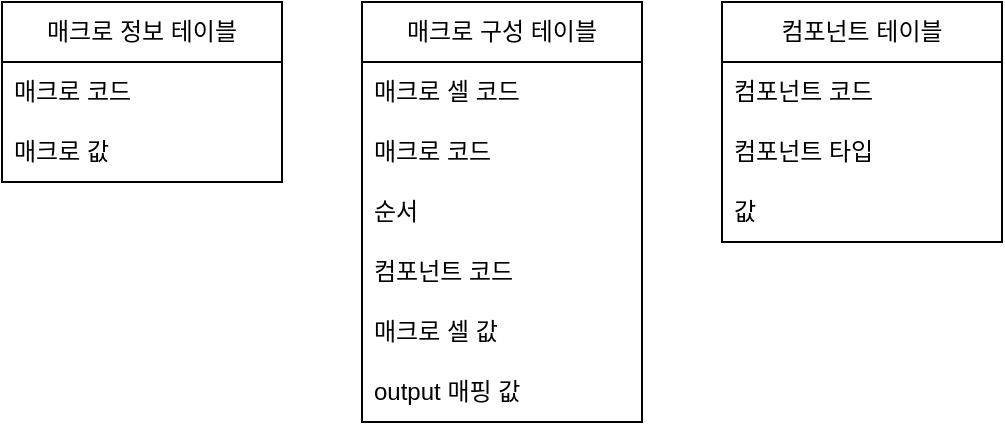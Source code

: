 <mxfile version="26.2.4">
  <diagram id="C5RBs43oDa-KdzZeNtuy" name="Page-1">
    <mxGraphModel dx="985" dy="514" grid="1" gridSize="10" guides="1" tooltips="1" connect="1" arrows="1" fold="1" page="1" pageScale="1" pageWidth="827" pageHeight="1169" math="0" shadow="0">
      <root>
        <mxCell id="WIyWlLk6GJQsqaUBKTNV-0" />
        <mxCell id="WIyWlLk6GJQsqaUBKTNV-1" parent="WIyWlLk6GJQsqaUBKTNV-0" />
        <mxCell id="njgZmpXWB_A1ikyTaI25-2" value="매크로 정보 테이블" style="swimlane;fontStyle=0;childLayout=stackLayout;horizontal=1;startSize=30;horizontalStack=0;resizeParent=1;resizeParentMax=0;resizeLast=0;collapsible=1;marginBottom=0;whiteSpace=wrap;html=1;" vertex="1" parent="WIyWlLk6GJQsqaUBKTNV-1">
          <mxGeometry x="80" y="160" width="140" height="90" as="geometry" />
        </mxCell>
        <mxCell id="njgZmpXWB_A1ikyTaI25-3" value="매크로 코드" style="text;strokeColor=none;fillColor=none;align=left;verticalAlign=middle;spacingLeft=4;spacingRight=4;overflow=hidden;points=[[0,0.5],[1,0.5]];portConstraint=eastwest;rotatable=0;whiteSpace=wrap;html=1;" vertex="1" parent="njgZmpXWB_A1ikyTaI25-2">
          <mxGeometry y="30" width="140" height="30" as="geometry" />
        </mxCell>
        <mxCell id="njgZmpXWB_A1ikyTaI25-4" value="매크로 값" style="text;strokeColor=none;fillColor=none;align=left;verticalAlign=middle;spacingLeft=4;spacingRight=4;overflow=hidden;points=[[0,0.5],[1,0.5]];portConstraint=eastwest;rotatable=0;whiteSpace=wrap;html=1;" vertex="1" parent="njgZmpXWB_A1ikyTaI25-2">
          <mxGeometry y="60" width="140" height="30" as="geometry" />
        </mxCell>
        <mxCell id="njgZmpXWB_A1ikyTaI25-6" value="매크로 구성 테이블" style="swimlane;fontStyle=0;childLayout=stackLayout;horizontal=1;startSize=30;horizontalStack=0;resizeParent=1;resizeParentMax=0;resizeLast=0;collapsible=1;marginBottom=0;whiteSpace=wrap;html=1;" vertex="1" parent="WIyWlLk6GJQsqaUBKTNV-1">
          <mxGeometry x="260" y="160" width="140" height="210" as="geometry" />
        </mxCell>
        <mxCell id="njgZmpXWB_A1ikyTaI25-7" value="매크로 셀 코드" style="text;strokeColor=none;fillColor=none;align=left;verticalAlign=middle;spacingLeft=4;spacingRight=4;overflow=hidden;points=[[0,0.5],[1,0.5]];portConstraint=eastwest;rotatable=0;whiteSpace=wrap;html=1;" vertex="1" parent="njgZmpXWB_A1ikyTaI25-6">
          <mxGeometry y="30" width="140" height="30" as="geometry" />
        </mxCell>
        <mxCell id="njgZmpXWB_A1ikyTaI25-8" value="매크로 코드" style="text;strokeColor=none;fillColor=none;align=left;verticalAlign=middle;spacingLeft=4;spacingRight=4;overflow=hidden;points=[[0,0.5],[1,0.5]];portConstraint=eastwest;rotatable=0;whiteSpace=wrap;html=1;" vertex="1" parent="njgZmpXWB_A1ikyTaI25-6">
          <mxGeometry y="60" width="140" height="30" as="geometry" />
        </mxCell>
        <mxCell id="njgZmpXWB_A1ikyTaI25-9" value="순서" style="text;strokeColor=none;fillColor=none;align=left;verticalAlign=middle;spacingLeft=4;spacingRight=4;overflow=hidden;points=[[0,0.5],[1,0.5]];portConstraint=eastwest;rotatable=0;whiteSpace=wrap;html=1;" vertex="1" parent="njgZmpXWB_A1ikyTaI25-6">
          <mxGeometry y="90" width="140" height="30" as="geometry" />
        </mxCell>
        <mxCell id="njgZmpXWB_A1ikyTaI25-10" value="컴포넌트 코드" style="text;strokeColor=none;fillColor=none;align=left;verticalAlign=middle;spacingLeft=4;spacingRight=4;overflow=hidden;points=[[0,0.5],[1,0.5]];portConstraint=eastwest;rotatable=0;whiteSpace=wrap;html=1;" vertex="1" parent="njgZmpXWB_A1ikyTaI25-6">
          <mxGeometry y="120" width="140" height="30" as="geometry" />
        </mxCell>
        <mxCell id="njgZmpXWB_A1ikyTaI25-11" value="매크로 셀 값" style="text;strokeColor=none;fillColor=none;align=left;verticalAlign=middle;spacingLeft=4;spacingRight=4;overflow=hidden;points=[[0,0.5],[1,0.5]];portConstraint=eastwest;rotatable=0;whiteSpace=wrap;html=1;" vertex="1" parent="njgZmpXWB_A1ikyTaI25-6">
          <mxGeometry y="150" width="140" height="30" as="geometry" />
        </mxCell>
        <mxCell id="njgZmpXWB_A1ikyTaI25-12" value="output 매핑 값" style="text;strokeColor=none;fillColor=none;align=left;verticalAlign=middle;spacingLeft=4;spacingRight=4;overflow=hidden;points=[[0,0.5],[1,0.5]];portConstraint=eastwest;rotatable=0;whiteSpace=wrap;html=1;" vertex="1" parent="njgZmpXWB_A1ikyTaI25-6">
          <mxGeometry y="180" width="140" height="30" as="geometry" />
        </mxCell>
        <mxCell id="njgZmpXWB_A1ikyTaI25-13" value="컴포넌트 테이블" style="swimlane;fontStyle=0;childLayout=stackLayout;horizontal=1;startSize=30;horizontalStack=0;resizeParent=1;resizeParentMax=0;resizeLast=0;collapsible=1;marginBottom=0;whiteSpace=wrap;html=1;" vertex="1" parent="WIyWlLk6GJQsqaUBKTNV-1">
          <mxGeometry x="440" y="160" width="140" height="120" as="geometry" />
        </mxCell>
        <mxCell id="njgZmpXWB_A1ikyTaI25-14" value="컴포넌트 코드" style="text;strokeColor=none;fillColor=none;align=left;verticalAlign=middle;spacingLeft=4;spacingRight=4;overflow=hidden;points=[[0,0.5],[1,0.5]];portConstraint=eastwest;rotatable=0;whiteSpace=wrap;html=1;" vertex="1" parent="njgZmpXWB_A1ikyTaI25-13">
          <mxGeometry y="30" width="140" height="30" as="geometry" />
        </mxCell>
        <mxCell id="njgZmpXWB_A1ikyTaI25-15" value="컴포넌트 타입" style="text;strokeColor=none;fillColor=none;align=left;verticalAlign=middle;spacingLeft=4;spacingRight=4;overflow=hidden;points=[[0,0.5],[1,0.5]];portConstraint=eastwest;rotatable=0;whiteSpace=wrap;html=1;" vertex="1" parent="njgZmpXWB_A1ikyTaI25-13">
          <mxGeometry y="60" width="140" height="30" as="geometry" />
        </mxCell>
        <mxCell id="njgZmpXWB_A1ikyTaI25-16" value="값" style="text;strokeColor=none;fillColor=none;align=left;verticalAlign=middle;spacingLeft=4;spacingRight=4;overflow=hidden;points=[[0,0.5],[1,0.5]];portConstraint=eastwest;rotatable=0;whiteSpace=wrap;html=1;" vertex="1" parent="njgZmpXWB_A1ikyTaI25-13">
          <mxGeometry y="90" width="140" height="30" as="geometry" />
        </mxCell>
      </root>
    </mxGraphModel>
  </diagram>
</mxfile>
